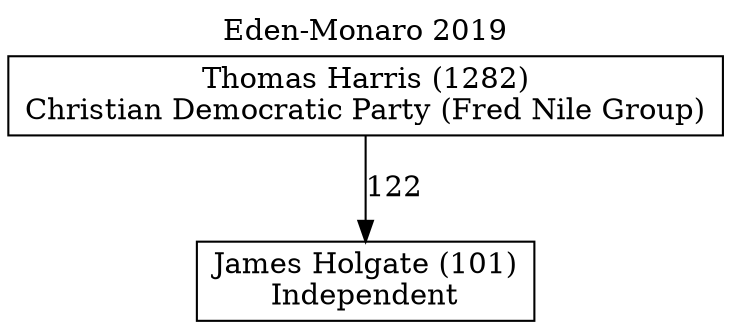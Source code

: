 // House preference flow
digraph "James Holgate (101)_Eden-Monaro_2019" {
	graph [label="Eden-Monaro 2019" labelloc=t mclimit=10]
	node [shape=box]
	"James Holgate (101)" [label="James Holgate (101)
Independent"]
	"Thomas Harris (1282)" [label="Thomas Harris (1282)
Christian Democratic Party (Fred Nile Group)"]
	"Thomas Harris (1282)" -> "James Holgate (101)" [label=122]
}
